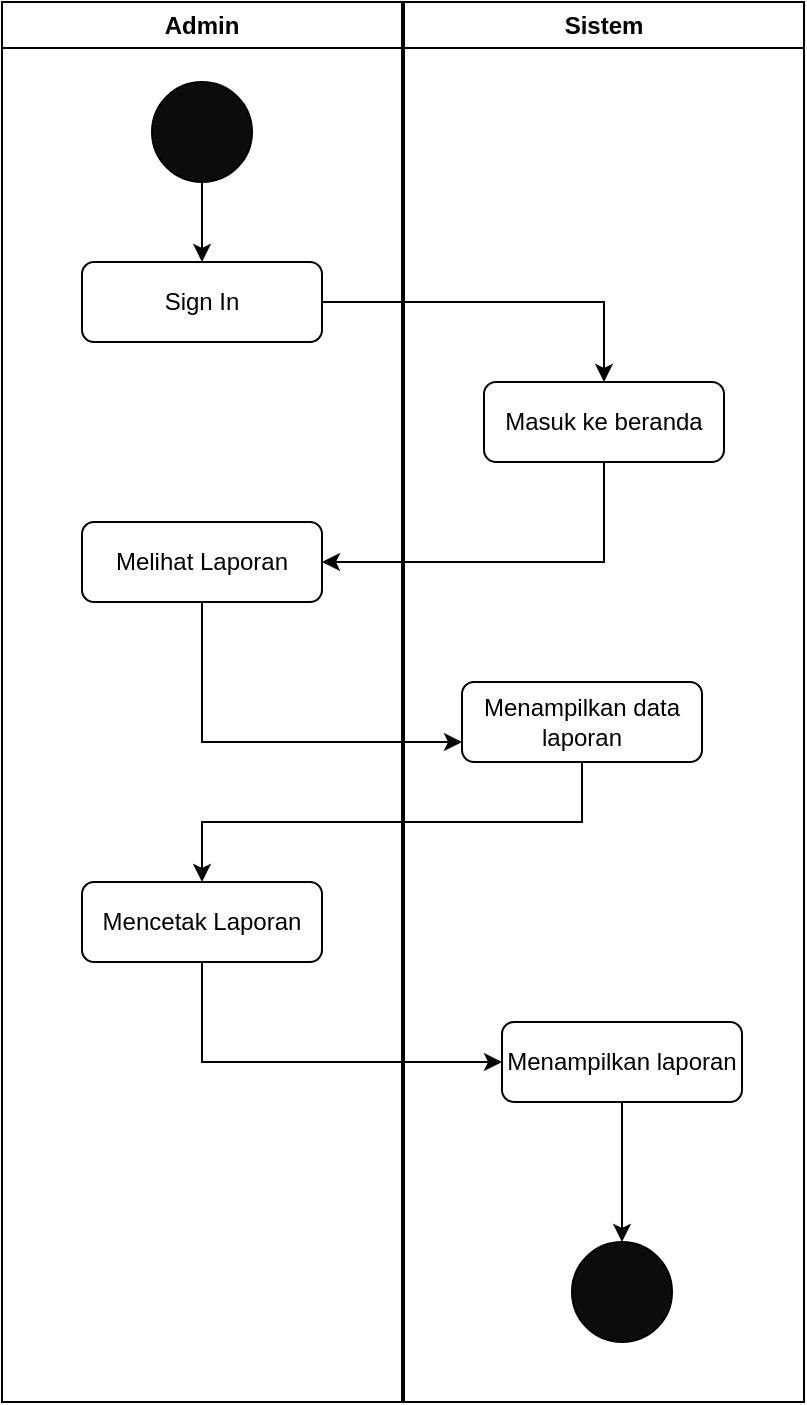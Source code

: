 <mxfile version="25.0.3">
  <diagram id="mFj9zT0GLIkyT43YNLqR" name="Page-1">
    <mxGraphModel dx="1216" dy="540" grid="1" gridSize="10" guides="1" tooltips="1" connect="1" arrows="1" fold="1" page="1" pageScale="1" pageWidth="850" pageHeight="1100" math="0" shadow="0">
      <root>
        <mxCell id="0" />
        <mxCell id="1" parent="0" />
        <mxCell id="XMWotB1brk5zceh18qHI-1" value="Admin" style="swimlane;whiteSpace=wrap;html=1;" vertex="1" parent="1">
          <mxGeometry x="170" y="210" width="200" height="700" as="geometry" />
        </mxCell>
        <mxCell id="XMWotB1brk5zceh18qHI-6" value="" style="edgeStyle=orthogonalEdgeStyle;rounded=0;orthogonalLoop=1;jettySize=auto;html=1;" edge="1" parent="XMWotB1brk5zceh18qHI-1" source="XMWotB1brk5zceh18qHI-4">
          <mxGeometry relative="1" as="geometry">
            <mxPoint x="100" y="130" as="targetPoint" />
          </mxGeometry>
        </mxCell>
        <mxCell id="XMWotB1brk5zceh18qHI-4" value="" style="ellipse;whiteSpace=wrap;html=1;aspect=fixed;fillColor=#0d0c0c;" vertex="1" parent="XMWotB1brk5zceh18qHI-1">
          <mxGeometry x="75" y="40" width="50" height="50" as="geometry" />
        </mxCell>
        <mxCell id="XMWotB1brk5zceh18qHI-7" value="Sign In" style="rounded=1;whiteSpace=wrap;html=1;" vertex="1" parent="XMWotB1brk5zceh18qHI-1">
          <mxGeometry x="40" y="130" width="120" height="40" as="geometry" />
        </mxCell>
        <mxCell id="XMWotB1brk5zceh18qHI-10" value="Melihat Laporan" style="rounded=1;whiteSpace=wrap;html=1;" vertex="1" parent="XMWotB1brk5zceh18qHI-1">
          <mxGeometry x="40" y="260" width="120" height="40" as="geometry" />
        </mxCell>
        <mxCell id="XMWotB1brk5zceh18qHI-14" value="Mencetak Laporan" style="rounded=1;whiteSpace=wrap;html=1;" vertex="1" parent="XMWotB1brk5zceh18qHI-1">
          <mxGeometry x="40" y="440" width="120" height="40" as="geometry" />
        </mxCell>
        <mxCell id="XMWotB1brk5zceh18qHI-3" value="Sistem" style="swimlane;whiteSpace=wrap;html=1;" vertex="1" parent="1">
          <mxGeometry x="371" y="210" width="200" height="700" as="geometry" />
        </mxCell>
        <mxCell id="XMWotB1brk5zceh18qHI-8" value="Masuk ke beranda" style="rounded=1;whiteSpace=wrap;html=1;" vertex="1" parent="XMWotB1brk5zceh18qHI-3">
          <mxGeometry x="40" y="190" width="120" height="40" as="geometry" />
        </mxCell>
        <mxCell id="XMWotB1brk5zceh18qHI-12" value="Menampilkan data laporan" style="rounded=1;whiteSpace=wrap;html=1;" vertex="1" parent="XMWotB1brk5zceh18qHI-3">
          <mxGeometry x="29" y="340" width="120" height="40" as="geometry" />
        </mxCell>
        <mxCell id="XMWotB1brk5zceh18qHI-19" style="edgeStyle=orthogonalEdgeStyle;rounded=0;orthogonalLoop=1;jettySize=auto;html=1;exitX=0.5;exitY=1;exitDx=0;exitDy=0;entryX=0.5;entryY=0;entryDx=0;entryDy=0;" edge="1" parent="XMWotB1brk5zceh18qHI-3" source="XMWotB1brk5zceh18qHI-16" target="XMWotB1brk5zceh18qHI-18">
          <mxGeometry relative="1" as="geometry" />
        </mxCell>
        <mxCell id="XMWotB1brk5zceh18qHI-16" value="Menampilkan laporan" style="rounded=1;whiteSpace=wrap;html=1;" vertex="1" parent="XMWotB1brk5zceh18qHI-3">
          <mxGeometry x="49" y="510" width="120" height="40" as="geometry" />
        </mxCell>
        <mxCell id="XMWotB1brk5zceh18qHI-18" value="" style="ellipse;whiteSpace=wrap;html=1;aspect=fixed;fillColor=#0d0c0c;" vertex="1" parent="XMWotB1brk5zceh18qHI-3">
          <mxGeometry x="84" y="620" width="50" height="50" as="geometry" />
        </mxCell>
        <mxCell id="XMWotB1brk5zceh18qHI-9" value="" style="edgeStyle=orthogonalEdgeStyle;rounded=0;orthogonalLoop=1;jettySize=auto;html=1;" edge="1" parent="1" source="XMWotB1brk5zceh18qHI-7" target="XMWotB1brk5zceh18qHI-8">
          <mxGeometry relative="1" as="geometry" />
        </mxCell>
        <mxCell id="XMWotB1brk5zceh18qHI-11" style="edgeStyle=orthogonalEdgeStyle;rounded=0;orthogonalLoop=1;jettySize=auto;html=1;exitX=0.5;exitY=1;exitDx=0;exitDy=0;entryX=1;entryY=0.5;entryDx=0;entryDy=0;" edge="1" parent="1" source="XMWotB1brk5zceh18qHI-8" target="XMWotB1brk5zceh18qHI-10">
          <mxGeometry relative="1" as="geometry" />
        </mxCell>
        <mxCell id="XMWotB1brk5zceh18qHI-13" style="edgeStyle=orthogonalEdgeStyle;rounded=0;orthogonalLoop=1;jettySize=auto;html=1;exitX=0.5;exitY=1;exitDx=0;exitDy=0;entryX=0;entryY=0.75;entryDx=0;entryDy=0;" edge="1" parent="1" source="XMWotB1brk5zceh18qHI-10" target="XMWotB1brk5zceh18qHI-12">
          <mxGeometry relative="1" as="geometry" />
        </mxCell>
        <mxCell id="XMWotB1brk5zceh18qHI-15" style="edgeStyle=orthogonalEdgeStyle;rounded=0;orthogonalLoop=1;jettySize=auto;html=1;exitX=0.5;exitY=1;exitDx=0;exitDy=0;entryX=0.5;entryY=0;entryDx=0;entryDy=0;" edge="1" parent="1" source="XMWotB1brk5zceh18qHI-12" target="XMWotB1brk5zceh18qHI-14">
          <mxGeometry relative="1" as="geometry" />
        </mxCell>
        <mxCell id="XMWotB1brk5zceh18qHI-17" style="edgeStyle=orthogonalEdgeStyle;rounded=0;orthogonalLoop=1;jettySize=auto;html=1;exitX=0.5;exitY=1;exitDx=0;exitDy=0;entryX=0;entryY=0.5;entryDx=0;entryDy=0;" edge="1" parent="1" source="XMWotB1brk5zceh18qHI-14" target="XMWotB1brk5zceh18qHI-16">
          <mxGeometry relative="1" as="geometry" />
        </mxCell>
      </root>
    </mxGraphModel>
  </diagram>
</mxfile>
